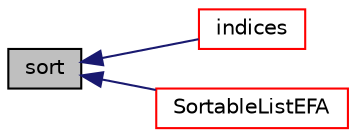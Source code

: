 digraph "sort"
{
  bgcolor="transparent";
  edge [fontname="Helvetica",fontsize="10",labelfontname="Helvetica",labelfontsize="10"];
  node [fontname="Helvetica",fontsize="10",shape=record];
  rankdir="LR";
  Node52 [label="sort",height=0.2,width=0.4,color="black", fillcolor="grey75", style="filled", fontcolor="black"];
  Node52 -> Node53 [dir="back",color="midnightblue",fontsize="10",style="solid",fontname="Helvetica"];
  Node53 [label="indices",height=0.2,width=0.4,color="red",URL="$a31097.html#a28bce53bb8731da2b5f7a7cfb9ae2167",tooltip="Return the list of sorted indices. Updated every sort. "];
  Node52 -> Node57 [dir="back",color="midnightblue",fontsize="10",style="solid",fontname="Helvetica"];
  Node57 [label="SortableListEFA",height=0.2,width=0.4,color="red",URL="$a31097.html#a8c9bce9581f39d6d3db1f64914a247fa",tooltip="Construct from List, sorting the elements. Starts with indices set. "];
}
